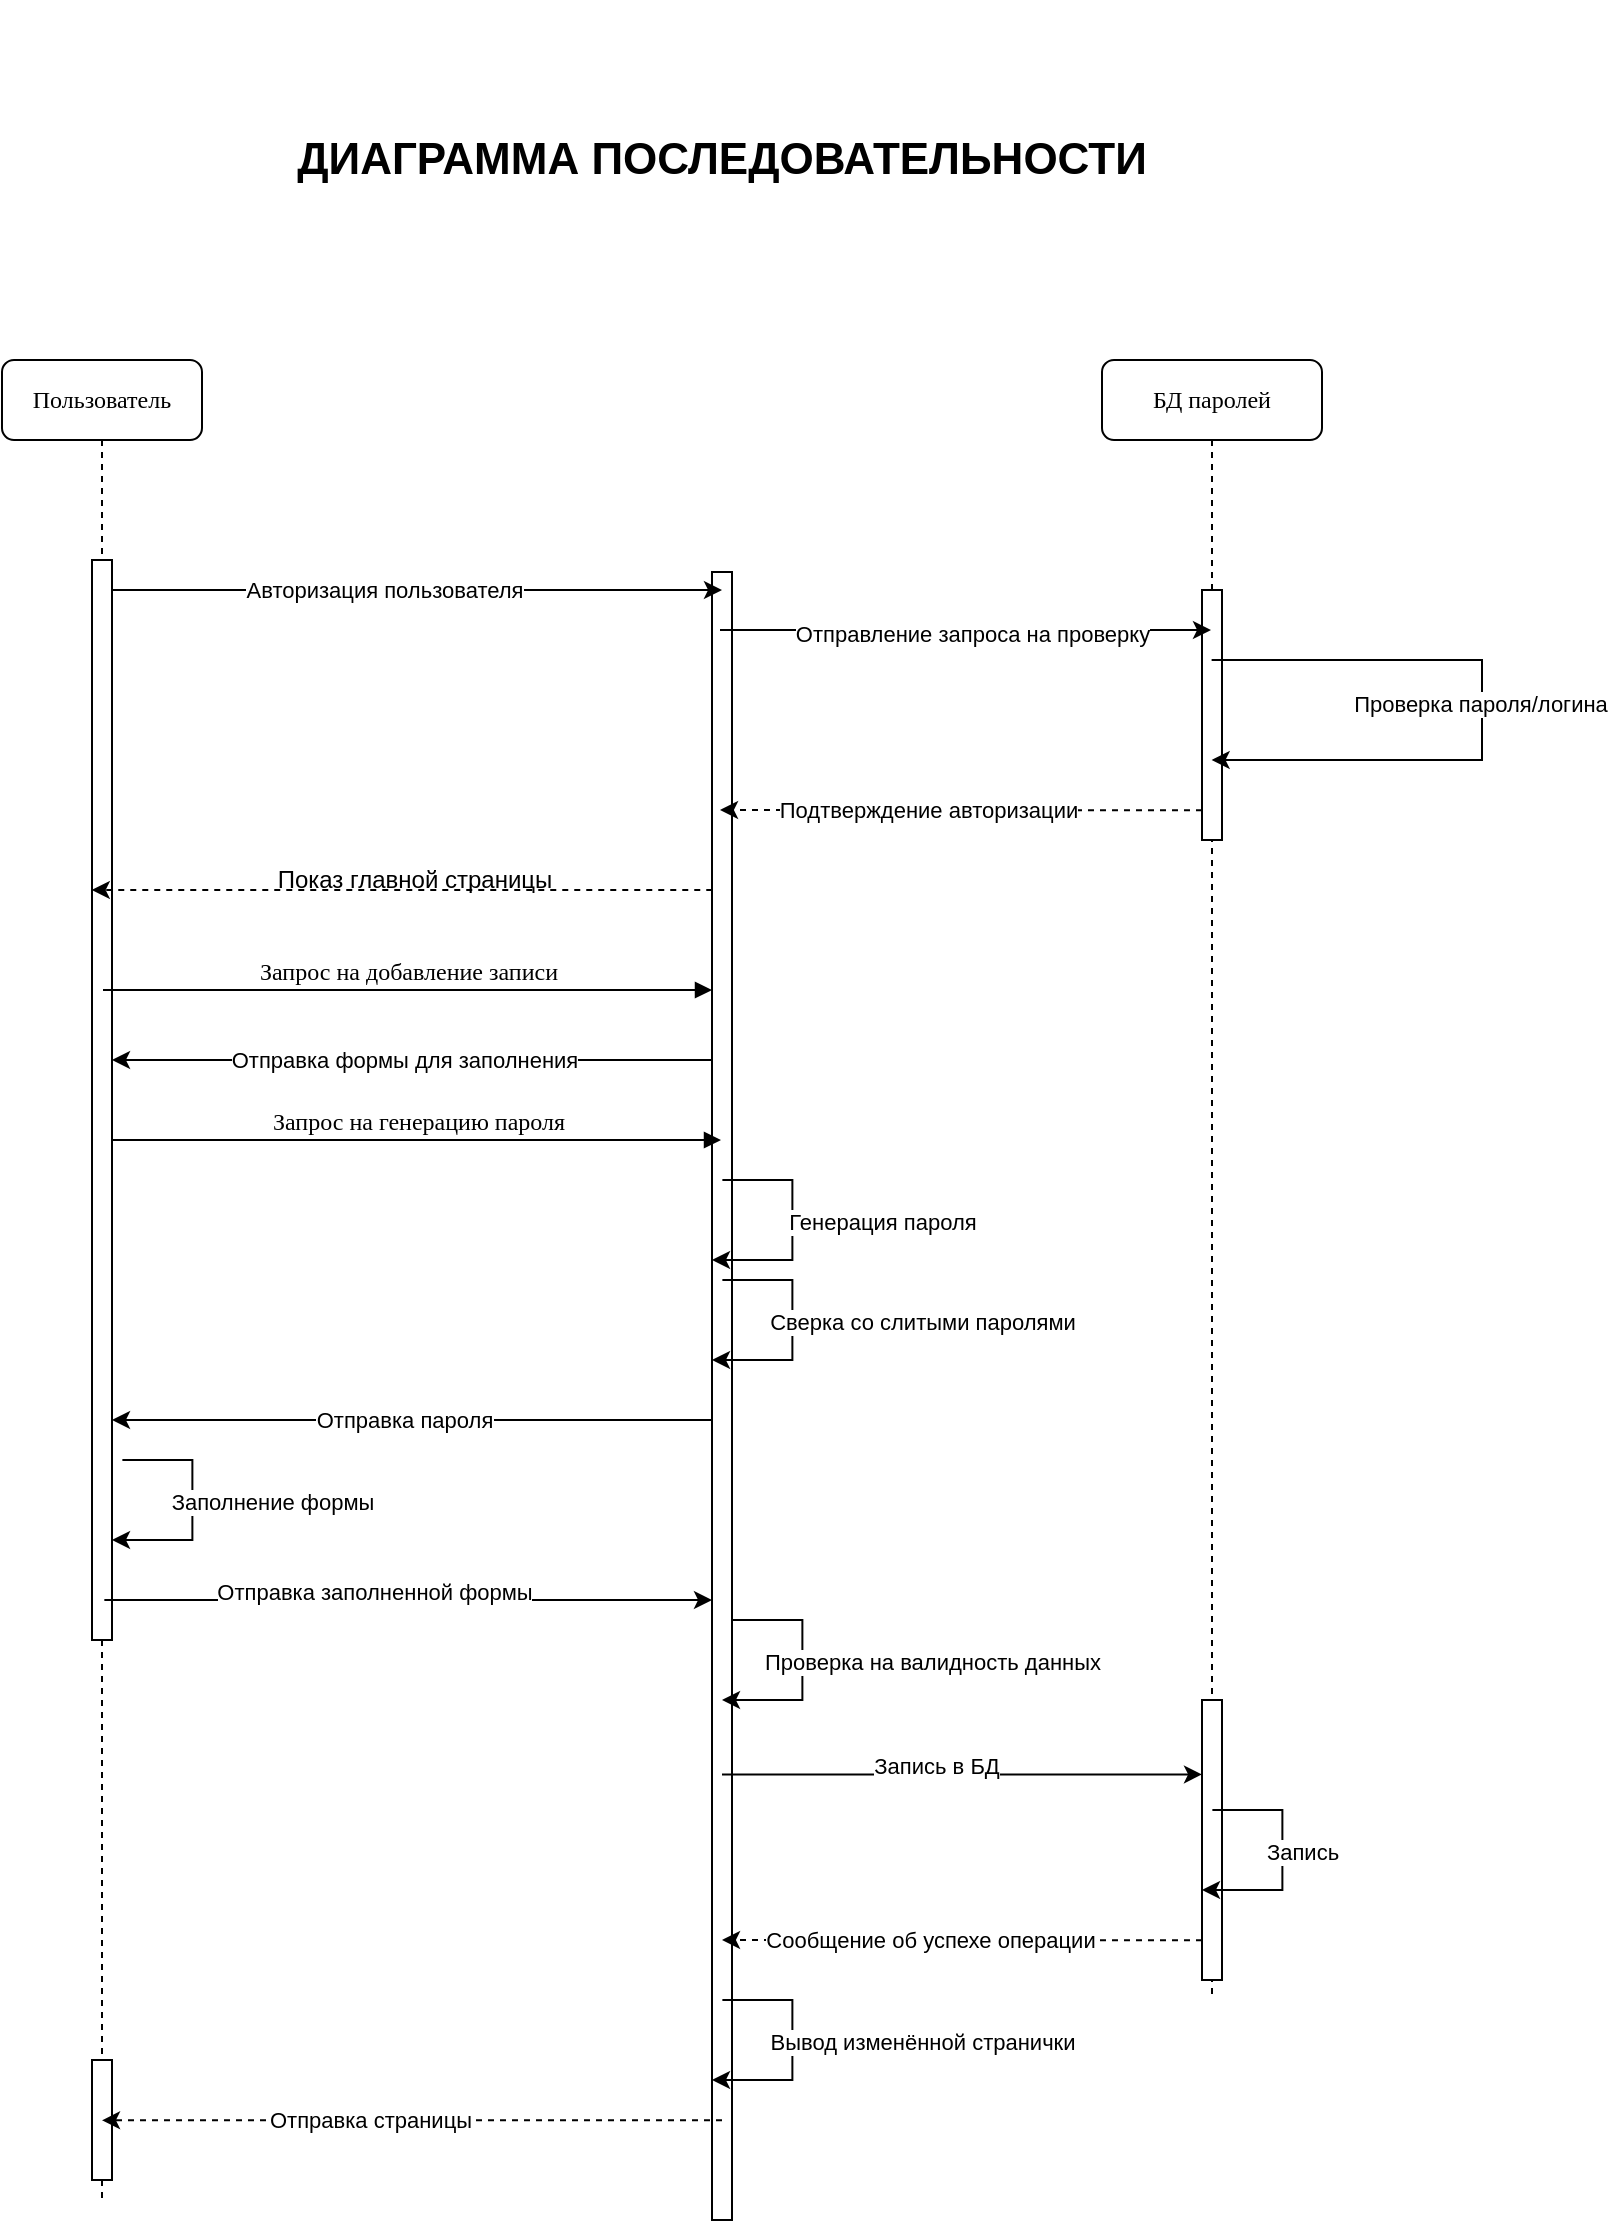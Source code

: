 <mxfile version="22.1.16" type="device">
  <diagram name="Страница — 1" id="bZmspCDpgWaU5O7749uH">
    <mxGraphModel dx="1290" dy="663" grid="1" gridSize="10" guides="1" tooltips="1" connect="1" arrows="1" fold="1" page="1" pageScale="1" pageWidth="827" pageHeight="1169" math="0" shadow="0">
      <root>
        <mxCell id="0" />
        <mxCell id="1" parent="0" />
        <mxCell id="w6uq6F4qVqXZqj7FnJKZ-1" value="" style="html=1;points=[];perimeter=orthogonalPerimeter;rounded=0;shadow=0;comic=0;labelBackgroundColor=none;strokeWidth=1;fontFamily=Verdana;fontSize=12;align=center;" parent="1" vertex="1">
          <mxGeometry x="415" y="326" width="10" height="824" as="geometry" />
        </mxCell>
        <mxCell id="w6uq6F4qVqXZqj7FnJKZ-2" value="" style="endArrow=classic;html=1;rounded=0;" parent="1" edge="1">
          <mxGeometry width="50" height="50" relative="1" as="geometry">
            <mxPoint x="420.19" y="630" as="sourcePoint" />
            <mxPoint x="415.0" y="670" as="targetPoint" />
            <Array as="points">
              <mxPoint x="455.19" y="630" />
              <mxPoint x="455.19" y="670" />
            </Array>
          </mxGeometry>
        </mxCell>
        <mxCell id="w6uq6F4qVqXZqj7FnJKZ-3" value="Генерация пароля" style="edgeLabel;html=1;align=center;verticalAlign=middle;resizable=0;points=[];" parent="w6uq6F4qVqXZqj7FnJKZ-2" vertex="1" connectable="0">
          <mxGeometry x="-0.038" y="1" relative="1" as="geometry">
            <mxPoint x="44" as="offset" />
          </mxGeometry>
        </mxCell>
        <mxCell id="w6uq6F4qVqXZqj7FnJKZ-4" value="" style="endArrow=classic;html=1;rounded=0;" parent="1" edge="1">
          <mxGeometry width="50" height="50" relative="1" as="geometry">
            <mxPoint x="420.19" y="680" as="sourcePoint" />
            <mxPoint x="415.0" y="720" as="targetPoint" />
            <Array as="points">
              <mxPoint x="455.19" y="680" />
              <mxPoint x="455.19" y="720" />
            </Array>
          </mxGeometry>
        </mxCell>
        <mxCell id="w6uq6F4qVqXZqj7FnJKZ-5" value="Сверка со слитыми паролями" style="edgeLabel;html=1;align=center;verticalAlign=middle;resizable=0;points=[];" parent="w6uq6F4qVqXZqj7FnJKZ-4" vertex="1" connectable="0">
          <mxGeometry x="-0.038" y="1" relative="1" as="geometry">
            <mxPoint x="64" as="offset" />
          </mxGeometry>
        </mxCell>
        <mxCell id="w6uq6F4qVqXZqj7FnJKZ-6" value="" style="endArrow=classic;html=1;rounded=0;" parent="1" edge="1">
          <mxGeometry width="50" height="50" relative="1" as="geometry">
            <mxPoint x="420.19" y="1040" as="sourcePoint" />
            <mxPoint x="415.0" y="1080" as="targetPoint" />
            <Array as="points">
              <mxPoint x="455.19" y="1040" />
              <mxPoint x="455.19" y="1080" />
            </Array>
          </mxGeometry>
        </mxCell>
        <mxCell id="w6uq6F4qVqXZqj7FnJKZ-7" value="Вывод изменённой странички" style="edgeLabel;html=1;align=center;verticalAlign=middle;resizable=0;points=[];" parent="w6uq6F4qVqXZqj7FnJKZ-6" vertex="1" connectable="0">
          <mxGeometry x="-0.038" y="1" relative="1" as="geometry">
            <mxPoint x="64" as="offset" />
          </mxGeometry>
        </mxCell>
        <mxCell id="w6uq6F4qVqXZqj7FnJKZ-8" value="БД паролей" style="shape=umlLifeline;perimeter=lifelinePerimeter;whiteSpace=wrap;html=1;container=1;collapsible=0;recursiveResize=0;outlineConnect=0;rounded=1;shadow=0;comic=0;labelBackgroundColor=none;strokeWidth=1;fontFamily=Verdana;fontSize=12;align=center;" parent="1" vertex="1">
          <mxGeometry x="610" y="220" width="110" height="820" as="geometry" />
        </mxCell>
        <mxCell id="w6uq6F4qVqXZqj7FnJKZ-9" value="" style="html=1;points=[];perimeter=orthogonalPerimeter;rounded=0;shadow=0;comic=0;labelBackgroundColor=none;strokeWidth=1;fontFamily=Verdana;fontSize=12;align=center;" parent="w6uq6F4qVqXZqj7FnJKZ-8" vertex="1">
          <mxGeometry x="50" y="115" width="10" height="125" as="geometry" />
        </mxCell>
        <mxCell id="w6uq6F4qVqXZqj7FnJKZ-10" value="" style="html=1;points=[];perimeter=orthogonalPerimeter;rounded=0;shadow=0;comic=0;labelBackgroundColor=none;strokeWidth=1;fontFamily=Verdana;fontSize=12;align=center;" parent="w6uq6F4qVqXZqj7FnJKZ-8" vertex="1">
          <mxGeometry x="50" y="670" width="10" height="140" as="geometry" />
        </mxCell>
        <mxCell id="w6uq6F4qVqXZqj7FnJKZ-11" value="" style="endArrow=classic;html=1;rounded=0;exitX=1.067;exitY=0.87;exitDx=0;exitDy=0;exitPerimeter=0;" parent="w6uq6F4qVqXZqj7FnJKZ-8" target="w6uq6F4qVqXZqj7FnJKZ-10" edge="1">
          <mxGeometry width="50" height="50" relative="1" as="geometry">
            <mxPoint x="-190" y="707.21" as="sourcePoint" />
            <mxPoint x="113.83" y="707.21" as="targetPoint" />
          </mxGeometry>
        </mxCell>
        <mxCell id="w6uq6F4qVqXZqj7FnJKZ-12" value="Запись в БД" style="edgeLabel;html=1;align=center;verticalAlign=middle;resizable=0;points=[];" parent="w6uq6F4qVqXZqj7FnJKZ-11" vertex="1" connectable="0">
          <mxGeometry x="-0.136" y="2" relative="1" as="geometry">
            <mxPoint x="3" y="-2" as="offset" />
          </mxGeometry>
        </mxCell>
        <mxCell id="w6uq6F4qVqXZqj7FnJKZ-13" value="" style="endArrow=classic;html=1;rounded=0;" parent="w6uq6F4qVqXZqj7FnJKZ-8" edge="1">
          <mxGeometry width="50" height="50" relative="1" as="geometry">
            <mxPoint x="55.19" y="725" as="sourcePoint" />
            <mxPoint x="50.0" y="765" as="targetPoint" />
            <Array as="points">
              <mxPoint x="90.19" y="725" />
              <mxPoint x="90.19" y="765" />
            </Array>
          </mxGeometry>
        </mxCell>
        <mxCell id="w6uq6F4qVqXZqj7FnJKZ-14" value="Запись" style="edgeLabel;html=1;align=center;verticalAlign=middle;resizable=0;points=[];" parent="w6uq6F4qVqXZqj7FnJKZ-13" vertex="1" connectable="0">
          <mxGeometry x="-0.038" y="1" relative="1" as="geometry">
            <mxPoint x="9" as="offset" />
          </mxGeometry>
        </mxCell>
        <mxCell id="w6uq6F4qVqXZqj7FnJKZ-15" value="" style="endArrow=classic;html=1;rounded=0;dashed=1;" parent="w6uq6F4qVqXZqj7FnJKZ-8" edge="1">
          <mxGeometry width="50" height="50" relative="1" as="geometry">
            <mxPoint x="50" y="790.16" as="sourcePoint" />
            <mxPoint x="-190" y="790" as="targetPoint" />
            <Array as="points" />
          </mxGeometry>
        </mxCell>
        <mxCell id="w6uq6F4qVqXZqj7FnJKZ-16" value="Сообщение об успехе операции" style="edgeLabel;html=1;align=center;verticalAlign=middle;resizable=0;points=[];" parent="w6uq6F4qVqXZqj7FnJKZ-15" vertex="1" connectable="0">
          <mxGeometry x="0.135" relative="1" as="geometry">
            <mxPoint as="offset" />
          </mxGeometry>
        </mxCell>
        <mxCell id="w6uq6F4qVqXZqj7FnJKZ-17" value="Пользователь" style="shape=umlLifeline;perimeter=lifelinePerimeter;whiteSpace=wrap;html=1;container=1;collapsible=0;recursiveResize=0;outlineConnect=0;rounded=1;shadow=0;comic=0;labelBackgroundColor=none;strokeWidth=1;fontFamily=Verdana;fontSize=12;align=center;" parent="1" vertex="1">
          <mxGeometry x="60" y="220" width="100" height="920" as="geometry" />
        </mxCell>
        <mxCell id="w6uq6F4qVqXZqj7FnJKZ-18" value="" style="html=1;points=[];perimeter=orthogonalPerimeter;rounded=0;shadow=0;comic=0;labelBackgroundColor=none;strokeWidth=1;fontFamily=Verdana;fontSize=12;align=center;" parent="w6uq6F4qVqXZqj7FnJKZ-17" vertex="1">
          <mxGeometry x="45" y="100" width="10" height="540" as="geometry" />
        </mxCell>
        <mxCell id="w6uq6F4qVqXZqj7FnJKZ-19" value="Запрос на генерацию пароля" style="html=1;verticalAlign=bottom;endArrow=block;labelBackgroundColor=none;fontFamily=Verdana;fontSize=12;edgeStyle=elbowEdgeStyle;elbow=vertical;" parent="w6uq6F4qVqXZqj7FnJKZ-17" edge="1">
          <mxGeometry relative="1" as="geometry">
            <mxPoint x="55" y="390" as="sourcePoint" />
            <mxPoint x="359.5" y="390" as="targetPoint" />
            <Array as="points">
              <mxPoint x="210" y="390" />
            </Array>
          </mxGeometry>
        </mxCell>
        <mxCell id="w6uq6F4qVqXZqj7FnJKZ-20" value="" style="endArrow=classic;html=1;rounded=0;" parent="w6uq6F4qVqXZqj7FnJKZ-17" edge="1">
          <mxGeometry width="50" height="50" relative="1" as="geometry">
            <mxPoint x="60.19" y="550" as="sourcePoint" />
            <mxPoint x="55.0" y="590" as="targetPoint" />
            <Array as="points">
              <mxPoint x="95.19" y="550" />
              <mxPoint x="95.19" y="590" />
            </Array>
          </mxGeometry>
        </mxCell>
        <mxCell id="w6uq6F4qVqXZqj7FnJKZ-21" value="Заполнение формы" style="edgeLabel;html=1;align=center;verticalAlign=middle;resizable=0;points=[];" parent="w6uq6F4qVqXZqj7FnJKZ-20" vertex="1" connectable="0">
          <mxGeometry x="-0.038" y="1" relative="1" as="geometry">
            <mxPoint x="39" as="offset" />
          </mxGeometry>
        </mxCell>
        <mxCell id="w6uq6F4qVqXZqj7FnJKZ-22" value="" style="html=1;points=[];perimeter=orthogonalPerimeter;rounded=0;shadow=0;comic=0;labelBackgroundColor=none;strokeWidth=1;fontFamily=Verdana;fontSize=12;align=center;" parent="w6uq6F4qVqXZqj7FnJKZ-17" vertex="1">
          <mxGeometry x="45" y="850" width="10" height="60" as="geometry" />
        </mxCell>
        <mxCell id="w6uq6F4qVqXZqj7FnJKZ-23" value="Показ главной страницы" style="text;html=1;align=center;verticalAlign=middle;resizable=0;points=[];autosize=1;strokeColor=none;fillColor=none;" parent="1" vertex="1">
          <mxGeometry x="185.63" y="465" width="160" height="30" as="geometry" />
        </mxCell>
        <mxCell id="w6uq6F4qVqXZqj7FnJKZ-24" value="" style="endArrow=classic;html=1;rounded=0;" parent="1" edge="1">
          <mxGeometry width="50" height="50" relative="1" as="geometry">
            <mxPoint x="115" y="335" as="sourcePoint" />
            <mxPoint x="420" y="335" as="targetPoint" />
          </mxGeometry>
        </mxCell>
        <mxCell id="w6uq6F4qVqXZqj7FnJKZ-25" value="Авторизация пользователя" style="edgeLabel;html=1;align=center;verticalAlign=middle;resizable=0;points=[];" parent="w6uq6F4qVqXZqj7FnJKZ-24" vertex="1" connectable="0">
          <mxGeometry x="-0.116" relative="1" as="geometry">
            <mxPoint x="1" as="offset" />
          </mxGeometry>
        </mxCell>
        <mxCell id="w6uq6F4qVqXZqj7FnJKZ-26" value="" style="endArrow=classic;html=1;rounded=0;" parent="1" target="w6uq6F4qVqXZqj7FnJKZ-8" edge="1">
          <mxGeometry width="50" height="50" relative="1" as="geometry">
            <mxPoint x="419" y="355" as="sourcePoint" />
            <mxPoint x="510" y="365" as="targetPoint" />
            <Array as="points">
              <mxPoint x="540" y="355" />
            </Array>
          </mxGeometry>
        </mxCell>
        <mxCell id="w6uq6F4qVqXZqj7FnJKZ-27" value="Отправление запроса на проверку" style="edgeLabel;html=1;align=center;verticalAlign=middle;resizable=0;points=[];" parent="w6uq6F4qVqXZqj7FnJKZ-26" vertex="1" connectable="0">
          <mxGeometry x="0.028" y="-2" relative="1" as="geometry">
            <mxPoint as="offset" />
          </mxGeometry>
        </mxCell>
        <mxCell id="w6uq6F4qVqXZqj7FnJKZ-28" value="" style="endArrow=classic;html=1;rounded=0;dashed=1;" parent="1" edge="1">
          <mxGeometry width="50" height="50" relative="1" as="geometry">
            <mxPoint x="660" y="445.16" as="sourcePoint" />
            <mxPoint x="419" y="445" as="targetPoint" />
            <Array as="points" />
          </mxGeometry>
        </mxCell>
        <mxCell id="w6uq6F4qVqXZqj7FnJKZ-29" value="Подтверждение авторизации" style="edgeLabel;html=1;align=center;verticalAlign=middle;resizable=0;points=[];" parent="w6uq6F4qVqXZqj7FnJKZ-28" vertex="1" connectable="0">
          <mxGeometry x="0.135" relative="1" as="geometry">
            <mxPoint as="offset" />
          </mxGeometry>
        </mxCell>
        <mxCell id="w6uq6F4qVqXZqj7FnJKZ-30" value="" style="edgeStyle=none;orthogonalLoop=1;jettySize=auto;html=1;rounded=0;dashed=1;" parent="1" edge="1">
          <mxGeometry width="100" relative="1" as="geometry">
            <mxPoint x="415.13" y="485" as="sourcePoint" />
            <mxPoint x="104.88" y="485" as="targetPoint" />
            <Array as="points" />
          </mxGeometry>
        </mxCell>
        <mxCell id="w6uq6F4qVqXZqj7FnJKZ-31" value="Запрос на добавление записи" style="html=1;verticalAlign=bottom;endArrow=block;labelBackgroundColor=none;fontFamily=Verdana;fontSize=12;edgeStyle=elbowEdgeStyle;elbow=vertical;" parent="1" target="w6uq6F4qVqXZqj7FnJKZ-1" edge="1">
          <mxGeometry relative="1" as="geometry">
            <mxPoint x="110.5" y="535" as="sourcePoint" />
            <mxPoint x="415" y="535" as="targetPoint" />
            <Array as="points">
              <mxPoint x="265.5" y="535" />
            </Array>
          </mxGeometry>
        </mxCell>
        <mxCell id="w6uq6F4qVqXZqj7FnJKZ-32" value="" style="edgeStyle=none;orthogonalLoop=1;jettySize=auto;html=1;rounded=0;" parent="1" edge="1">
          <mxGeometry width="100" relative="1" as="geometry">
            <mxPoint x="664.81" y="370" as="sourcePoint" />
            <mxPoint x="664.81" y="420" as="targetPoint" />
            <Array as="points">
              <mxPoint x="800" y="370" />
              <mxPoint x="800" y="420" />
            </Array>
          </mxGeometry>
        </mxCell>
        <mxCell id="w6uq6F4qVqXZqj7FnJKZ-33" value="Проверка пароля/логина" style="edgeLabel;html=1;align=center;verticalAlign=middle;resizable=0;points=[];" parent="w6uq6F4qVqXZqj7FnJKZ-32" vertex="1" connectable="0">
          <mxGeometry x="-0.023" y="-1" relative="1" as="geometry">
            <mxPoint as="offset" />
          </mxGeometry>
        </mxCell>
        <mxCell id="w6uq6F4qVqXZqj7FnJKZ-34" value="&lt;font style=&quot;font-size: 22px;&quot;&gt;&lt;b&gt;ДИАГРАММА ПОСЛЕДОВАТЕЛЬНОСТИ&lt;/b&gt;&lt;/font&gt;" style="text;html=1;strokeColor=none;fillColor=none;align=center;verticalAlign=middle;whiteSpace=wrap;rounded=0;" parent="1" vertex="1">
          <mxGeometry x="100" y="40" width="640" height="160" as="geometry" />
        </mxCell>
        <mxCell id="w6uq6F4qVqXZqj7FnJKZ-35" value="" style="endArrow=classic;html=1;rounded=0;" parent="1" target="w6uq6F4qVqXZqj7FnJKZ-18" edge="1">
          <mxGeometry width="50" height="50" relative="1" as="geometry">
            <mxPoint x="415" y="570" as="sourcePoint" />
            <mxPoint x="110.67" y="570.0" as="targetPoint" />
          </mxGeometry>
        </mxCell>
        <mxCell id="w6uq6F4qVqXZqj7FnJKZ-36" value="Отправка формы для заполнения" style="edgeLabel;html=1;align=center;verticalAlign=middle;resizable=0;points=[];" parent="w6uq6F4qVqXZqj7FnJKZ-35" vertex="1" connectable="0">
          <mxGeometry x="-0.136" y="2" relative="1" as="geometry">
            <mxPoint x="-25" y="-2" as="offset" />
          </mxGeometry>
        </mxCell>
        <mxCell id="w6uq6F4qVqXZqj7FnJKZ-37" value="" style="endArrow=classic;html=1;rounded=0;exitX=1.067;exitY=0.87;exitDx=0;exitDy=0;exitPerimeter=0;" parent="1" edge="1">
          <mxGeometry width="50" height="50" relative="1" as="geometry">
            <mxPoint x="111.17" y="840.0" as="sourcePoint" />
            <mxPoint x="415" y="840.0" as="targetPoint" />
          </mxGeometry>
        </mxCell>
        <mxCell id="w6uq6F4qVqXZqj7FnJKZ-38" value="Отправка заполненной формы" style="edgeLabel;html=1;align=center;verticalAlign=middle;resizable=0;points=[];" parent="w6uq6F4qVqXZqj7FnJKZ-37" vertex="1" connectable="0">
          <mxGeometry x="-0.136" y="2" relative="1" as="geometry">
            <mxPoint x="3" y="-2" as="offset" />
          </mxGeometry>
        </mxCell>
        <mxCell id="w6uq6F4qVqXZqj7FnJKZ-39" value="" style="endArrow=classic;html=1;rounded=0;" parent="1" edge="1">
          <mxGeometry width="50" height="50" relative="1" as="geometry">
            <mxPoint x="415" y="750" as="sourcePoint" />
            <mxPoint x="115" y="750" as="targetPoint" />
          </mxGeometry>
        </mxCell>
        <mxCell id="w6uq6F4qVqXZqj7FnJKZ-40" value="Отправка пароля" style="edgeLabel;html=1;align=center;verticalAlign=middle;resizable=0;points=[];" parent="w6uq6F4qVqXZqj7FnJKZ-39" vertex="1" connectable="0">
          <mxGeometry x="-0.136" y="2" relative="1" as="geometry">
            <mxPoint x="-25" y="-2" as="offset" />
          </mxGeometry>
        </mxCell>
        <mxCell id="w6uq6F4qVqXZqj7FnJKZ-41" value="" style="endArrow=classic;html=1;rounded=0;" parent="1" edge="1">
          <mxGeometry width="50" height="50" relative="1" as="geometry">
            <mxPoint x="425.19" y="850" as="sourcePoint" />
            <mxPoint x="420.0" y="890" as="targetPoint" />
            <Array as="points">
              <mxPoint x="460.19" y="850" />
              <mxPoint x="460.19" y="890" />
            </Array>
          </mxGeometry>
        </mxCell>
        <mxCell id="w6uq6F4qVqXZqj7FnJKZ-42" value="Проверка на валидность данных" style="edgeLabel;html=1;align=center;verticalAlign=middle;resizable=0;points=[];" parent="w6uq6F4qVqXZqj7FnJKZ-41" vertex="1" connectable="0">
          <mxGeometry x="-0.038" y="1" relative="1" as="geometry">
            <mxPoint x="64" as="offset" />
          </mxGeometry>
        </mxCell>
        <mxCell id="w6uq6F4qVqXZqj7FnJKZ-43" value="" style="endArrow=classic;html=1;rounded=0;dashed=1;" parent="1" target="w6uq6F4qVqXZqj7FnJKZ-17" edge="1">
          <mxGeometry width="50" height="50" relative="1" as="geometry">
            <mxPoint x="420" y="1100.16" as="sourcePoint" />
            <mxPoint x="180" y="1100" as="targetPoint" />
            <Array as="points" />
          </mxGeometry>
        </mxCell>
        <mxCell id="w6uq6F4qVqXZqj7FnJKZ-44" value="Отправка страницы" style="edgeLabel;html=1;align=center;verticalAlign=middle;resizable=0;points=[];" parent="w6uq6F4qVqXZqj7FnJKZ-43" vertex="1" connectable="0">
          <mxGeometry x="0.135" relative="1" as="geometry">
            <mxPoint as="offset" />
          </mxGeometry>
        </mxCell>
      </root>
    </mxGraphModel>
  </diagram>
</mxfile>
